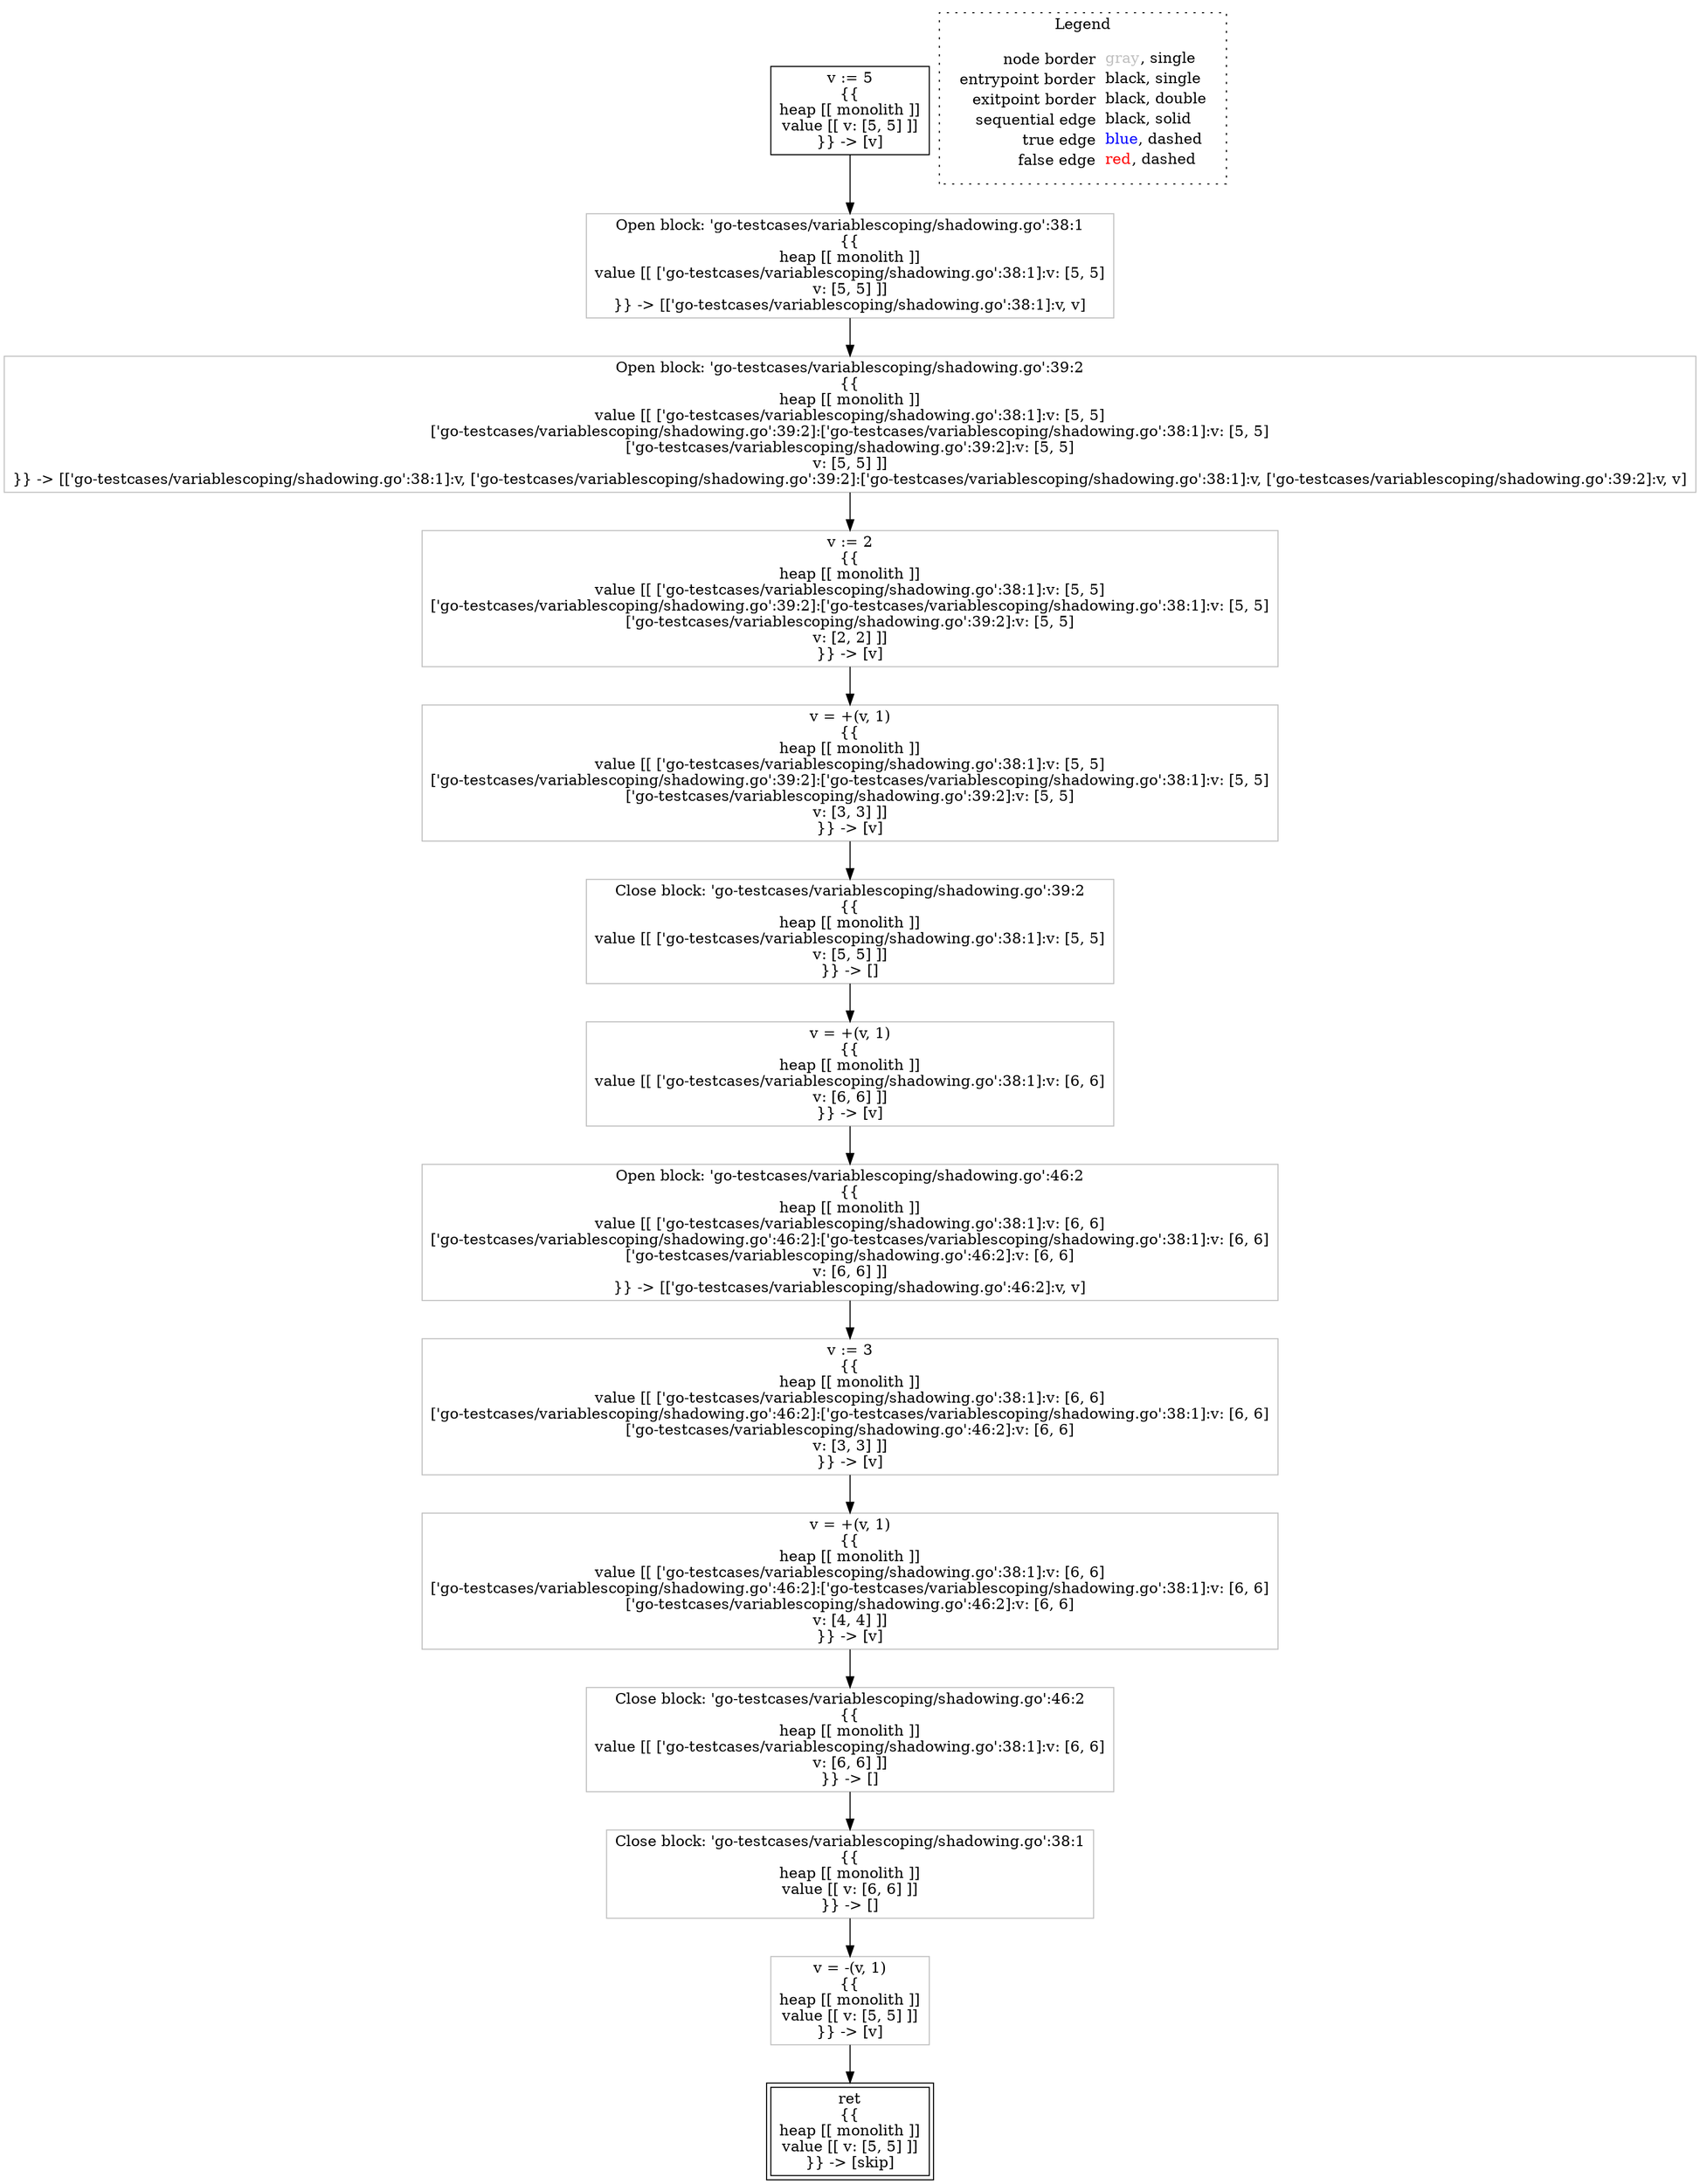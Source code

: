 digraph {
	"node0" [shape="rect",color="black",label=<v := 5<BR/>{{<BR/>heap [[ monolith ]]<BR/>value [[ v: [5, 5] ]]<BR/>}} -&gt; [v]>];
	"node1" [shape="rect",color="gray",label=<Close block: 'go-testcases/variablescoping/shadowing.go':39:2<BR/>{{<BR/>heap [[ monolith ]]<BR/>value [[ ['go-testcases/variablescoping/shadowing.go':38:1]:v: [5, 5]<BR/>v: [5, 5] ]]<BR/>}} -&gt; []>];
	"node2" [shape="rect",color="gray",label=<Open block: 'go-testcases/variablescoping/shadowing.go':46:2<BR/>{{<BR/>heap [[ monolith ]]<BR/>value [[ ['go-testcases/variablescoping/shadowing.go':38:1]:v: [6, 6]<BR/>['go-testcases/variablescoping/shadowing.go':46:2]:['go-testcases/variablescoping/shadowing.go':38:1]:v: [6, 6]<BR/>['go-testcases/variablescoping/shadowing.go':46:2]:v: [6, 6]<BR/>v: [6, 6] ]]<BR/>}} -&gt; [['go-testcases/variablescoping/shadowing.go':46:2]:v, v]>];
	"node3" [shape="rect",color="gray",label=<Close block: 'go-testcases/variablescoping/shadowing.go':46:2<BR/>{{<BR/>heap [[ monolith ]]<BR/>value [[ ['go-testcases/variablescoping/shadowing.go':38:1]:v: [6, 6]<BR/>v: [6, 6] ]]<BR/>}} -&gt; []>];
	"node4" [shape="rect",color="gray",label=<v = -(v, 1)<BR/>{{<BR/>heap [[ monolith ]]<BR/>value [[ v: [5, 5] ]]<BR/>}} -&gt; [v]>];
	"node5" [shape="rect",color="gray",label=<Open block: 'go-testcases/variablescoping/shadowing.go':38:1<BR/>{{<BR/>heap [[ monolith ]]<BR/>value [[ ['go-testcases/variablescoping/shadowing.go':38:1]:v: [5, 5]<BR/>v: [5, 5] ]]<BR/>}} -&gt; [['go-testcases/variablescoping/shadowing.go':38:1]:v, v]>];
	"node6" [shape="rect",color="gray",label=<Open block: 'go-testcases/variablescoping/shadowing.go':39:2<BR/>{{<BR/>heap [[ monolith ]]<BR/>value [[ ['go-testcases/variablescoping/shadowing.go':38:1]:v: [5, 5]<BR/>['go-testcases/variablescoping/shadowing.go':39:2]:['go-testcases/variablescoping/shadowing.go':38:1]:v: [5, 5]<BR/>['go-testcases/variablescoping/shadowing.go':39:2]:v: [5, 5]<BR/>v: [5, 5] ]]<BR/>}} -&gt; [['go-testcases/variablescoping/shadowing.go':38:1]:v, ['go-testcases/variablescoping/shadowing.go':39:2]:['go-testcases/variablescoping/shadowing.go':38:1]:v, ['go-testcases/variablescoping/shadowing.go':39:2]:v, v]>];
	"node7" [shape="rect",color="gray",label=<v = +(v, 1)<BR/>{{<BR/>heap [[ monolith ]]<BR/>value [[ ['go-testcases/variablescoping/shadowing.go':38:1]:v: [6, 6]<BR/>['go-testcases/variablescoping/shadowing.go':46:2]:['go-testcases/variablescoping/shadowing.go':38:1]:v: [6, 6]<BR/>['go-testcases/variablescoping/shadowing.go':46:2]:v: [6, 6]<BR/>v: [4, 4] ]]<BR/>}} -&gt; [v]>];
	"node8" [shape="rect",color="gray",label=<v = +(v, 1)<BR/>{{<BR/>heap [[ monolith ]]<BR/>value [[ ['go-testcases/variablescoping/shadowing.go':38:1]:v: [6, 6]<BR/>v: [6, 6] ]]<BR/>}} -&gt; [v]>];
	"node9" [shape="rect",color="gray",label=<v := 3<BR/>{{<BR/>heap [[ monolith ]]<BR/>value [[ ['go-testcases/variablescoping/shadowing.go':38:1]:v: [6, 6]<BR/>['go-testcases/variablescoping/shadowing.go':46:2]:['go-testcases/variablescoping/shadowing.go':38:1]:v: [6, 6]<BR/>['go-testcases/variablescoping/shadowing.go':46:2]:v: [6, 6]<BR/>v: [3, 3] ]]<BR/>}} -&gt; [v]>];
	"node10" [shape="rect",color="gray",label=<v := 2<BR/>{{<BR/>heap [[ monolith ]]<BR/>value [[ ['go-testcases/variablescoping/shadowing.go':38:1]:v: [5, 5]<BR/>['go-testcases/variablescoping/shadowing.go':39:2]:['go-testcases/variablescoping/shadowing.go':38:1]:v: [5, 5]<BR/>['go-testcases/variablescoping/shadowing.go':39:2]:v: [5, 5]<BR/>v: [2, 2] ]]<BR/>}} -&gt; [v]>];
	"node11" [shape="rect",color="gray",label=<Close block: 'go-testcases/variablescoping/shadowing.go':38:1<BR/>{{<BR/>heap [[ monolith ]]<BR/>value [[ v: [6, 6] ]]<BR/>}} -&gt; []>];
	"node12" [shape="rect",color="black",peripheries="2",label=<ret<BR/>{{<BR/>heap [[ monolith ]]<BR/>value [[ v: [5, 5] ]]<BR/>}} -&gt; [skip]>];
	"node13" [shape="rect",color="gray",label=<v = +(v, 1)<BR/>{{<BR/>heap [[ monolith ]]<BR/>value [[ ['go-testcases/variablescoping/shadowing.go':38:1]:v: [5, 5]<BR/>['go-testcases/variablescoping/shadowing.go':39:2]:['go-testcases/variablescoping/shadowing.go':38:1]:v: [5, 5]<BR/>['go-testcases/variablescoping/shadowing.go':39:2]:v: [5, 5]<BR/>v: [3, 3] ]]<BR/>}} -&gt; [v]>];
	"node1" -> "node8" [color="black"];
	"node2" -> "node9" [color="black"];
	"node3" -> "node11" [color="black"];
	"node0" -> "node5" [color="black"];
	"node4" -> "node12" [color="black"];
	"node5" -> "node6" [color="black"];
	"node6" -> "node10" [color="black"];
	"node7" -> "node3" [color="black"];
	"node8" -> "node2" [color="black"];
	"node9" -> "node7" [color="black"];
	"node10" -> "node13" [color="black"];
	"node11" -> "node4" [color="black"];
	"node13" -> "node1" [color="black"];
subgraph cluster_legend {
	label="Legend";
	style=dotted;
	node [shape=plaintext];
	"legend" [label=<<table border="0" cellpadding="2" cellspacing="0" cellborder="0"><tr><td align="right">node border&nbsp;</td><td align="left"><font color="gray">gray</font>, single</td></tr><tr><td align="right">entrypoint border&nbsp;</td><td align="left"><font color="black">black</font>, single</td></tr><tr><td align="right">exitpoint border&nbsp;</td><td align="left"><font color="black">black</font>, double</td></tr><tr><td align="right">sequential edge&nbsp;</td><td align="left"><font color="black">black</font>, solid</td></tr><tr><td align="right">true edge&nbsp;</td><td align="left"><font color="blue">blue</font>, dashed</td></tr><tr><td align="right">false edge&nbsp;</td><td align="left"><font color="red">red</font>, dashed</td></tr></table>>];
}

}
